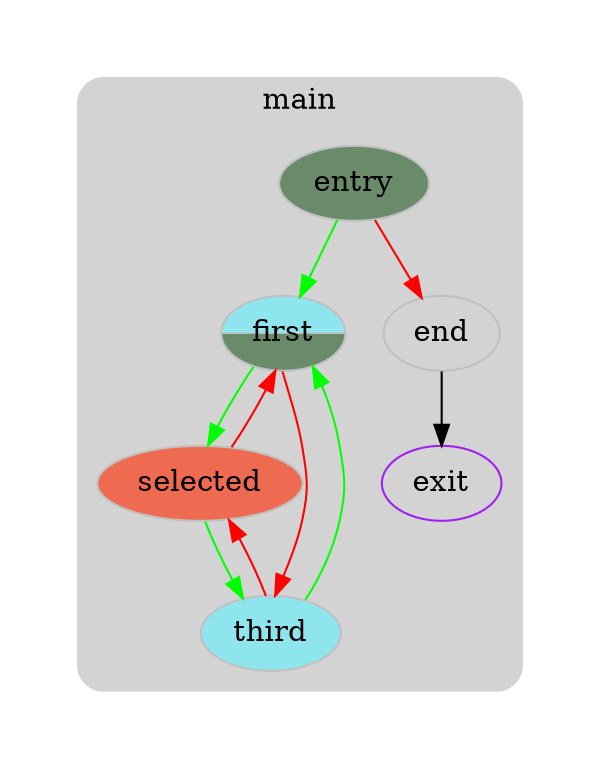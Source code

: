 digraph G {
  compound=true
  subgraph cluster_ {
    peripheries=0
    margin=10
    subgraph cluster_0_wrapper {
      peripheries=0
      margin=15
      subgraph cluster_0 {
        label="main"
        color=darkgray
        style=rounded
        bgcolor=lightgray
        margin=10
        cluster_0_0[label="entry",shape=oval,color=blue,rank=source,style=filled,fillcolor="darkseagreen4",color=gray]
        cluster_0_1[label="first",shape=oval,style=wedged,fillcolor="cadetblue2:darkseagreen4",color=gray]
        cluster_0_2[label="selected",shape=oval,style=filled,fillcolor="coral2",color=gray]
        cluster_0_3[label="third",shape=oval,style=filled,fillcolor="cadetblue2",color=gray]
        cluster_0_4[label="end",shape=oval,style=none,fillcolor="",color=gray]
        cluster_0_exit[label=exit,color=purple,rank=sink]
        cluster_0_0 -> cluster_0_1 [color=green]
        cluster_0_0 -> cluster_0_4 [color=red]
        cluster_0_1 -> cluster_0_2 [color=green]
        cluster_0_1 -> cluster_0_3 [color=red]
        cluster_0_2 -> cluster_0_3 [color=green]
        cluster_0_2 -> cluster_0_1 [color=red]
        cluster_0_3 -> cluster_0_1 [color=green]
        cluster_0_3 -> cluster_0_2 [color=red]
        cluster_0_4 -> cluster_0_exit [color=black]
      }
    }
  }
}
